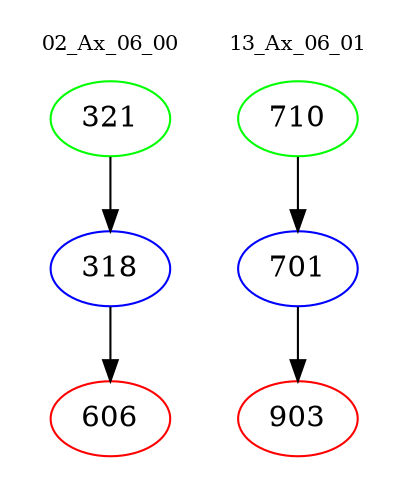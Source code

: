 digraph{
subgraph cluster_0 {
color = white
label = "02_Ax_06_00";
fontsize=10;
T0_321 [label="321", color="green"]
T0_321 -> T0_318 [color="black"]
T0_318 [label="318", color="blue"]
T0_318 -> T0_606 [color="black"]
T0_606 [label="606", color="red"]
}
subgraph cluster_1 {
color = white
label = "13_Ax_06_01";
fontsize=10;
T1_710 [label="710", color="green"]
T1_710 -> T1_701 [color="black"]
T1_701 [label="701", color="blue"]
T1_701 -> T1_903 [color="black"]
T1_903 [label="903", color="red"]
}
}
